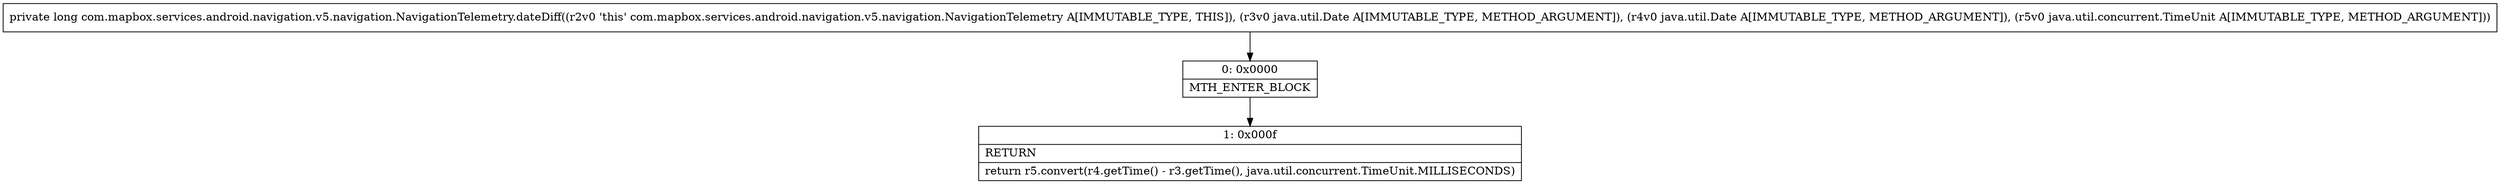 digraph "CFG forcom.mapbox.services.android.navigation.v5.navigation.NavigationTelemetry.dateDiff(Ljava\/util\/Date;Ljava\/util\/Date;Ljava\/util\/concurrent\/TimeUnit;)J" {
Node_0 [shape=record,label="{0\:\ 0x0000|MTH_ENTER_BLOCK\l}"];
Node_1 [shape=record,label="{1\:\ 0x000f|RETURN\l|return r5.convert(r4.getTime() \- r3.getTime(), java.util.concurrent.TimeUnit.MILLISECONDS)\l}"];
MethodNode[shape=record,label="{private long com.mapbox.services.android.navigation.v5.navigation.NavigationTelemetry.dateDiff((r2v0 'this' com.mapbox.services.android.navigation.v5.navigation.NavigationTelemetry A[IMMUTABLE_TYPE, THIS]), (r3v0 java.util.Date A[IMMUTABLE_TYPE, METHOD_ARGUMENT]), (r4v0 java.util.Date A[IMMUTABLE_TYPE, METHOD_ARGUMENT]), (r5v0 java.util.concurrent.TimeUnit A[IMMUTABLE_TYPE, METHOD_ARGUMENT])) }"];
MethodNode -> Node_0;
Node_0 -> Node_1;
}


